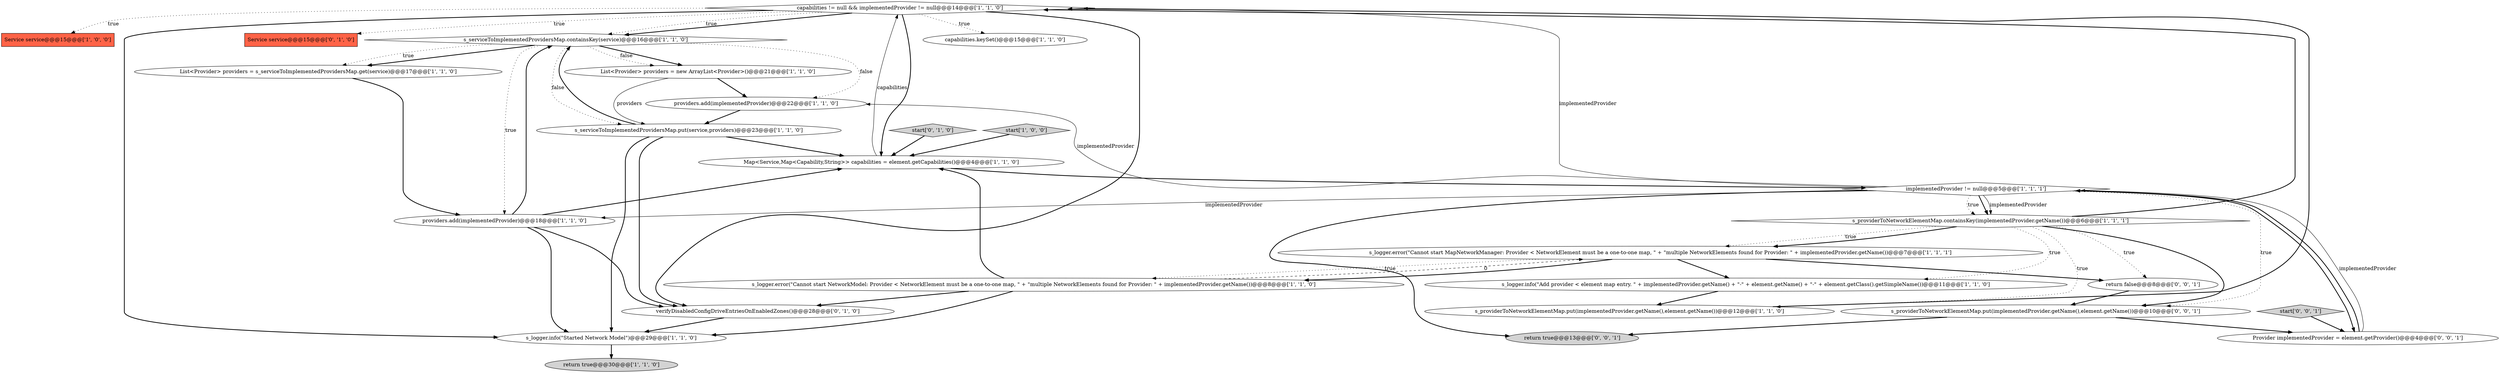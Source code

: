 digraph {
15 [style = filled, label = "capabilities != null && implementedProvider != null@@@14@@@['1', '1', '0']", fillcolor = white, shape = diamond image = "AAA0AAABBB1BBB"];
11 [style = filled, label = "providers.add(implementedProvider)@@@22@@@['1', '1', '0']", fillcolor = white, shape = ellipse image = "AAA0AAABBB1BBB"];
3 [style = filled, label = "Service service@@@15@@@['1', '0', '0']", fillcolor = tomato, shape = box image = "AAA0AAABBB1BBB"];
19 [style = filled, label = "verifyDisabledConfigDriveEntriesOnEnabledZones()@@@28@@@['0', '1', '0']", fillcolor = white, shape = ellipse image = "AAA1AAABBB2BBB"];
20 [style = filled, label = "Service service@@@15@@@['0', '1', '0']", fillcolor = tomato, shape = box image = "AAA0AAABBB2BBB"];
12 [style = filled, label = "start['1', '0', '0']", fillcolor = lightgray, shape = diamond image = "AAA0AAABBB1BBB"];
9 [style = filled, label = "s_serviceToImplementedProvidersMap.containsKey(service)@@@16@@@['1', '1', '0']", fillcolor = white, shape = diamond image = "AAA0AAABBB1BBB"];
7 [style = filled, label = "List<Provider> providers = s_serviceToImplementedProvidersMap.get(service)@@@17@@@['1', '1', '0']", fillcolor = white, shape = ellipse image = "AAA0AAABBB1BBB"];
14 [style = filled, label = "s_logger.info(\"Add provider < element map entry. \" + implementedProvider.getName() + \"-\" + element.getName() + \"-\" + element.getClass().getSimpleName())@@@11@@@['1', '1', '0']", fillcolor = white, shape = ellipse image = "AAA0AAABBB1BBB"];
21 [style = filled, label = "start['0', '1', '0']", fillcolor = lightgray, shape = diamond image = "AAA0AAABBB2BBB"];
10 [style = filled, label = "s_providerToNetworkElementMap.put(implementedProvider.getName(),element.getName())@@@12@@@['1', '1', '0']", fillcolor = white, shape = ellipse image = "AAA0AAABBB1BBB"];
13 [style = filled, label = "s_logger.info(\"Started Network Model\")@@@29@@@['1', '1', '0']", fillcolor = white, shape = ellipse image = "AAA0AAABBB1BBB"];
8 [style = filled, label = "return true@@@30@@@['1', '1', '0']", fillcolor = lightgray, shape = ellipse image = "AAA0AAABBB1BBB"];
24 [style = filled, label = "return true@@@13@@@['0', '0', '1']", fillcolor = lightgray, shape = ellipse image = "AAA0AAABBB3BBB"];
26 [style = filled, label = "start['0', '0', '1']", fillcolor = lightgray, shape = diamond image = "AAA0AAABBB3BBB"];
6 [style = filled, label = "Map<Service,Map<Capability,String>> capabilities = element.getCapabilities()@@@4@@@['1', '1', '0']", fillcolor = white, shape = ellipse image = "AAA0AAABBB1BBB"];
4 [style = filled, label = "capabilities.keySet()@@@15@@@['1', '1', '0']", fillcolor = white, shape = ellipse image = "AAA0AAABBB1BBB"];
16 [style = filled, label = "s_logger.error(\"Cannot start NetworkModel: Provider < NetworkElement must be a one-to-one map, \" + \"multiple NetworkElements found for Provider: \" + implementedProvider.getName())@@@8@@@['1', '1', '0']", fillcolor = white, shape = ellipse image = "AAA0AAABBB1BBB"];
25 [style = filled, label = "Provider implementedProvider = element.getProvider()@@@4@@@['0', '0', '1']", fillcolor = white, shape = ellipse image = "AAA0AAABBB3BBB"];
5 [style = filled, label = "s_providerToNetworkElementMap.containsKey(implementedProvider.getName())@@@6@@@['1', '1', '1']", fillcolor = white, shape = diamond image = "AAA0AAABBB1BBB"];
17 [style = filled, label = "List<Provider> providers = new ArrayList<Provider>()@@@21@@@['1', '1', '0']", fillcolor = white, shape = ellipse image = "AAA0AAABBB1BBB"];
1 [style = filled, label = "s_serviceToImplementedProvidersMap.put(service,providers)@@@23@@@['1', '1', '0']", fillcolor = white, shape = ellipse image = "AAA0AAABBB1BBB"];
18 [style = filled, label = "implementedProvider != null@@@5@@@['1', '1', '1']", fillcolor = white, shape = diamond image = "AAA0AAABBB1BBB"];
0 [style = filled, label = "s_logger.error(\"Cannot start MapNetworkManager: Provider < NetworkElement must be a one-to-one map, \" + \"multiple NetworkElements found for Provider: \" + implementedProvider.getName())@@@7@@@['1', '1', '1']", fillcolor = white, shape = ellipse image = "AAA0AAABBB1BBB"];
23 [style = filled, label = "s_providerToNetworkElementMap.put(implementedProvider.getName(),element.getName())@@@10@@@['0', '0', '1']", fillcolor = white, shape = ellipse image = "AAA0AAABBB3BBB"];
2 [style = filled, label = "providers.add(implementedProvider)@@@18@@@['1', '1', '0']", fillcolor = white, shape = ellipse image = "AAA0AAABBB1BBB"];
22 [style = filled, label = "return false@@@8@@@['0', '0', '1']", fillcolor = white, shape = ellipse image = "AAA0AAABBB3BBB"];
5->14 [style = dotted, label="true"];
5->0 [style = dotted, label="true"];
6->15 [style = solid, label="capabilities"];
0->16 [style = dotted, label="true"];
6->18 [style = bold, label=""];
23->25 [style = bold, label=""];
5->10 [style = dotted, label="true"];
16->0 [style = dashed, label="0"];
1->9 [style = bold, label=""];
15->9 [style = bold, label=""];
5->22 [style = dotted, label="true"];
23->24 [style = bold, label=""];
18->2 [style = solid, label="implementedProvider"];
0->22 [style = bold, label=""];
18->24 [style = bold, label=""];
2->13 [style = bold, label=""];
9->7 [style = dotted, label="true"];
18->5 [style = dotted, label="true"];
16->19 [style = bold, label=""];
18->23 [style = dotted, label="true"];
18->5 [style = bold, label=""];
17->1 [style = solid, label="providers"];
18->25 [style = bold, label=""];
15->19 [style = bold, label=""];
11->1 [style = bold, label=""];
25->18 [style = bold, label=""];
16->13 [style = bold, label=""];
1->6 [style = bold, label=""];
9->2 [style = dotted, label="true"];
15->6 [style = bold, label=""];
19->13 [style = bold, label=""];
9->7 [style = bold, label=""];
15->4 [style = dotted, label="true"];
26->25 [style = bold, label=""];
2->9 [style = bold, label=""];
2->19 [style = bold, label=""];
5->0 [style = bold, label=""];
0->16 [style = bold, label=""];
18->15 [style = solid, label="implementedProvider"];
9->1 [style = dotted, label="false"];
9->11 [style = dotted, label="false"];
5->23 [style = bold, label=""];
9->17 [style = bold, label=""];
15->20 [style = dotted, label="true"];
16->6 [style = bold, label=""];
15->13 [style = bold, label=""];
18->11 [style = solid, label="implementedProvider"];
17->11 [style = bold, label=""];
1->19 [style = bold, label=""];
2->6 [style = bold, label=""];
15->9 [style = dotted, label="true"];
10->15 [style = bold, label=""];
13->8 [style = bold, label=""];
22->23 [style = bold, label=""];
18->5 [style = solid, label="implementedProvider"];
0->14 [style = bold, label=""];
14->10 [style = bold, label=""];
25->18 [style = solid, label="implementedProvider"];
21->6 [style = bold, label=""];
9->17 [style = dotted, label="false"];
12->6 [style = bold, label=""];
5->15 [style = bold, label=""];
1->13 [style = bold, label=""];
15->3 [style = dotted, label="true"];
7->2 [style = bold, label=""];
}
